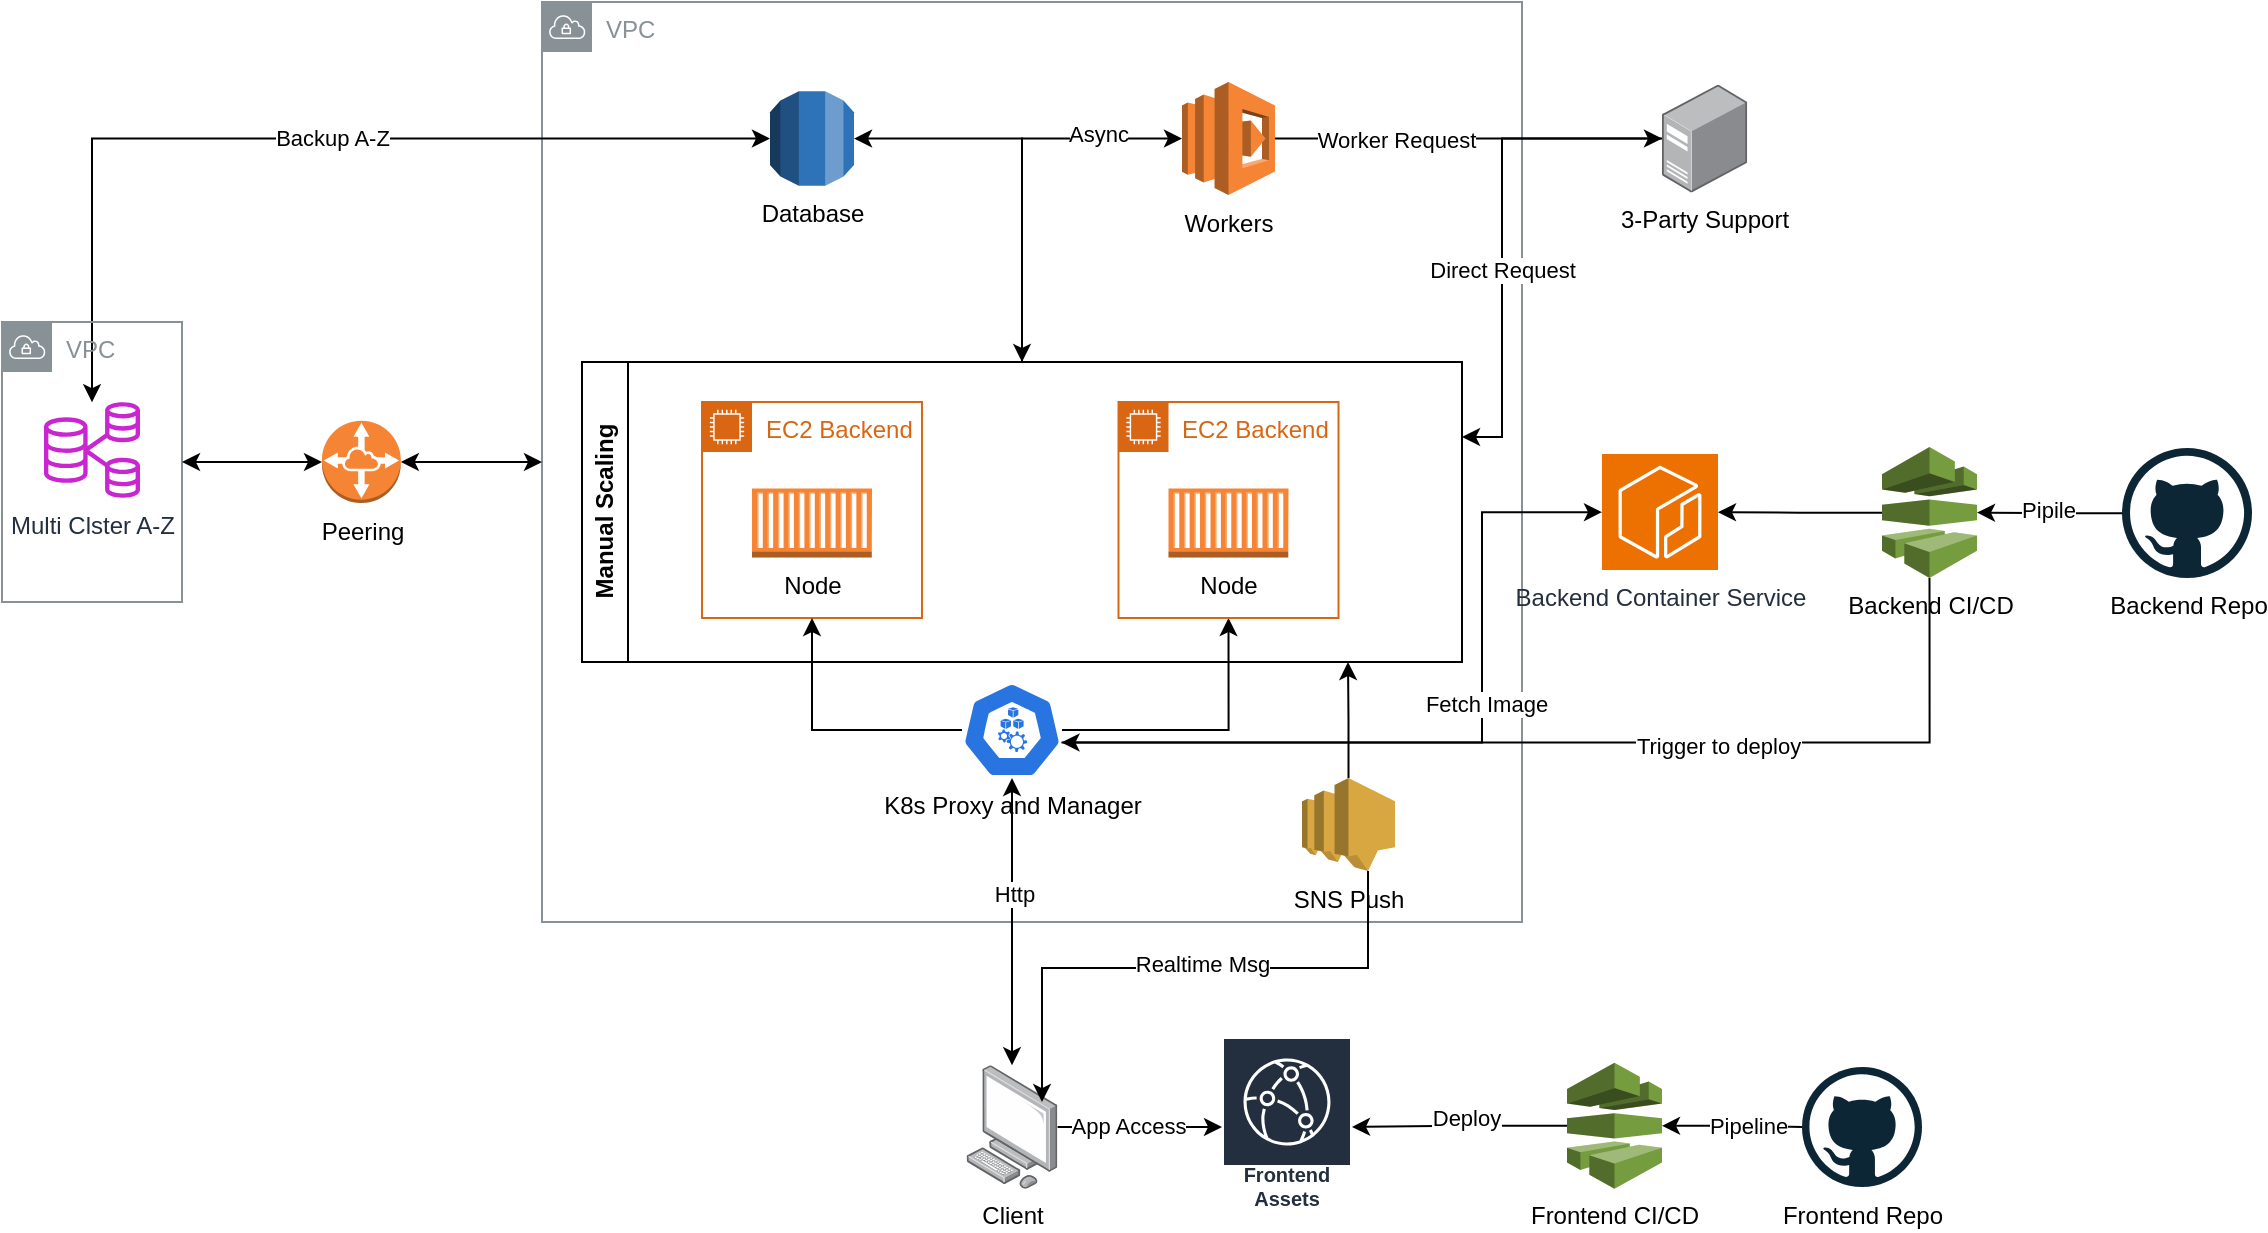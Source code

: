 <mxfile version="24.4.7" type="github">
  <diagram name="Page-1" id="_smpwjfVStMuyLhWGlpT">
    <mxGraphModel dx="2133" dy="754" grid="1" gridSize="10" guides="1" tooltips="1" connect="1" arrows="1" fold="1" page="1" pageScale="1" pageWidth="850" pageHeight="1100" math="0" shadow="0">
      <root>
        <mxCell id="0" />
        <mxCell id="1" parent="0" />
        <mxCell id="ByIBindtyxnftuuOT_Qi-2" value="VPC" style="sketch=0;outlineConnect=0;gradientColor=none;html=1;whiteSpace=wrap;fontSize=12;fontStyle=0;shape=mxgraph.aws4.group;grIcon=mxgraph.aws4.group_vpc;strokeColor=#879196;fillColor=none;verticalAlign=top;align=left;spacingLeft=30;fontColor=#879196;dashed=0;" vertex="1" parent="1">
          <mxGeometry x="-20" y="90" width="490" height="460" as="geometry" />
        </mxCell>
        <mxCell id="ByIBindtyxnftuuOT_Qi-44" style="edgeStyle=orthogonalEdgeStyle;rounded=0;orthogonalLoop=1;jettySize=auto;html=1;" edge="1" parent="1" source="ByIBindtyxnftuuOT_Qi-5" target="ByIBindtyxnftuuOT_Qi-43">
          <mxGeometry relative="1" as="geometry" />
        </mxCell>
        <mxCell id="ByIBindtyxnftuuOT_Qi-85" value="Worker Request" style="edgeLabel;html=1;align=center;verticalAlign=middle;resizable=0;points=[];" vertex="1" connectable="0" parent="ByIBindtyxnftuuOT_Qi-44">
          <mxGeometry x="-0.624" y="2" relative="1" as="geometry">
            <mxPoint x="24" y="2" as="offset" />
          </mxGeometry>
        </mxCell>
        <mxCell id="ByIBindtyxnftuuOT_Qi-5" value="Workers" style="outlineConnect=0;dashed=0;verticalLabelPosition=bottom;verticalAlign=top;align=center;html=1;shape=mxgraph.aws3.lambda;fillColor=#F58534;gradientColor=none;" vertex="1" parent="1">
          <mxGeometry x="300" y="130" width="46.5" height="56.53" as="geometry" />
        </mxCell>
        <mxCell id="ByIBindtyxnftuuOT_Qi-38" style="edgeStyle=orthogonalEdgeStyle;rounded=0;orthogonalLoop=1;jettySize=auto;html=1;exitX=1;exitY=0.5;exitDx=0;exitDy=0;exitPerimeter=0;entryX=0.5;entryY=0;entryDx=0;entryDy=0;startArrow=classic;startFill=1;" edge="1" parent="1" source="ByIBindtyxnftuuOT_Qi-9" target="ByIBindtyxnftuuOT_Qi-23">
          <mxGeometry relative="1" as="geometry" />
        </mxCell>
        <mxCell id="ByIBindtyxnftuuOT_Qi-40" style="edgeStyle=orthogonalEdgeStyle;rounded=0;orthogonalLoop=1;jettySize=auto;html=1;startArrow=classic;startFill=1;" edge="1" parent="1" source="ByIBindtyxnftuuOT_Qi-9" target="ByIBindtyxnftuuOT_Qi-32">
          <mxGeometry relative="1" as="geometry" />
        </mxCell>
        <mxCell id="ByIBindtyxnftuuOT_Qi-83" value="Backup A-Z" style="edgeLabel;html=1;align=center;verticalAlign=middle;resizable=0;points=[];" vertex="1" connectable="0" parent="ByIBindtyxnftuuOT_Qi-40">
          <mxGeometry x="-0.069" y="-1" relative="1" as="geometry">
            <mxPoint as="offset" />
          </mxGeometry>
        </mxCell>
        <mxCell id="ByIBindtyxnftuuOT_Qi-9" value="Database" style="outlineConnect=0;dashed=0;verticalLabelPosition=bottom;verticalAlign=top;align=center;html=1;shape=mxgraph.aws3.rds;fillColor=#2E73B8;gradientColor=none;" vertex="1" parent="1">
          <mxGeometry x="94" y="134.64" width="42" height="47.25" as="geometry" />
        </mxCell>
        <mxCell id="ByIBindtyxnftuuOT_Qi-24" style="edgeStyle=orthogonalEdgeStyle;rounded=0;orthogonalLoop=1;jettySize=auto;html=1;entryX=0.5;entryY=1;entryDx=0;entryDy=0;" edge="1" parent="1" source="ByIBindtyxnftuuOT_Qi-13" target="ByIBindtyxnftuuOT_Qi-21">
          <mxGeometry relative="1" as="geometry" />
        </mxCell>
        <mxCell id="ByIBindtyxnftuuOT_Qi-13" value="K8s Proxy and Manager" style="aspect=fixed;sketch=0;html=1;dashed=0;whitespace=wrap;verticalLabelPosition=bottom;verticalAlign=top;fillColor=#2875E2;strokeColor=#ffffff;points=[[0.005,0.63,0],[0.1,0.2,0],[0.9,0.2,0],[0.5,0,0],[0.995,0.63,0],[0.72,0.99,0],[0.5,1,0],[0.28,0.99,0]];shape=mxgraph.kubernetes.icon2;prIcon=k_proxy" vertex="1" parent="1">
          <mxGeometry x="190" y="430" width="50" height="48" as="geometry" />
        </mxCell>
        <mxCell id="ByIBindtyxnftuuOT_Qi-14" value="EC2 Backend" style="points=[[0,0],[0.25,0],[0.5,0],[0.75,0],[1,0],[1,0.25],[1,0.5],[1,0.75],[1,1],[0.75,1],[0.5,1],[0.25,1],[0,1],[0,0.75],[0,0.5],[0,0.25]];outlineConnect=0;gradientColor=none;html=1;whiteSpace=wrap;fontSize=12;fontStyle=0;container=1;pointerEvents=0;collapsible=0;recursiveResize=0;shape=mxgraph.aws4.group;grIcon=mxgraph.aws4.group_ec2_instance_contents;strokeColor=#D86613;fillColor=none;verticalAlign=top;align=left;spacingLeft=30;fontColor=#D86613;dashed=0;" vertex="1" parent="1">
          <mxGeometry x="60" y="290" width="110" height="108" as="geometry" />
        </mxCell>
        <mxCell id="ByIBindtyxnftuuOT_Qi-15" value="Node" style="outlineConnect=0;dashed=0;verticalLabelPosition=bottom;verticalAlign=top;align=center;html=1;shape=mxgraph.aws3.ec2_compute_container;fillColor=#F58534;gradientColor=none;" vertex="1" parent="ByIBindtyxnftuuOT_Qi-14">
          <mxGeometry x="25" y="43.25" width="60" height="34.5" as="geometry" />
        </mxCell>
        <mxCell id="ByIBindtyxnftuuOT_Qi-20" style="edgeStyle=orthogonalEdgeStyle;rounded=0;orthogonalLoop=1;jettySize=auto;html=1;entryX=0.5;entryY=1;entryDx=0;entryDy=0;" edge="1" parent="1" source="ByIBindtyxnftuuOT_Qi-13" target="ByIBindtyxnftuuOT_Qi-14">
          <mxGeometry relative="1" as="geometry" />
        </mxCell>
        <mxCell id="ByIBindtyxnftuuOT_Qi-21" value="EC2 Backend" style="points=[[0,0],[0.25,0],[0.5,0],[0.75,0],[1,0],[1,0.25],[1,0.5],[1,0.75],[1,1],[0.75,1],[0.5,1],[0.25,1],[0,1],[0,0.75],[0,0.5],[0,0.25]];outlineConnect=0;gradientColor=none;html=1;whiteSpace=wrap;fontSize=12;fontStyle=0;container=1;pointerEvents=0;collapsible=0;recursiveResize=0;shape=mxgraph.aws4.group;grIcon=mxgraph.aws4.group_ec2_instance_contents;strokeColor=#D86613;fillColor=none;verticalAlign=top;align=left;spacingLeft=30;fontColor=#D86613;dashed=0;" vertex="1" parent="1">
          <mxGeometry x="268.25" y="290" width="110" height="108" as="geometry" />
        </mxCell>
        <mxCell id="ByIBindtyxnftuuOT_Qi-22" value="Node" style="outlineConnect=0;dashed=0;verticalLabelPosition=bottom;verticalAlign=top;align=center;html=1;shape=mxgraph.aws3.ec2_compute_container;fillColor=#F58534;gradientColor=none;" vertex="1" parent="ByIBindtyxnftuuOT_Qi-21">
          <mxGeometry x="25" y="43.25" width="60" height="34.5" as="geometry" />
        </mxCell>
        <mxCell id="ByIBindtyxnftuuOT_Qi-23" value="Manual Scaling" style="swimlane;horizontal=0;whiteSpace=wrap;html=1;" vertex="1" parent="1">
          <mxGeometry y="270" width="440" height="150" as="geometry" />
        </mxCell>
        <mxCell id="ByIBindtyxnftuuOT_Qi-30" value="VPC" style="sketch=0;outlineConnect=0;gradientColor=none;html=1;whiteSpace=wrap;fontSize=12;fontStyle=0;shape=mxgraph.aws4.group;grIcon=mxgraph.aws4.group_vpc;strokeColor=#879196;fillColor=none;verticalAlign=top;align=left;spacingLeft=30;fontColor=#879196;dashed=0;" vertex="1" parent="1">
          <mxGeometry x="-290" y="250" width="90" height="140" as="geometry" />
        </mxCell>
        <mxCell id="ByIBindtyxnftuuOT_Qi-35" style="edgeStyle=orthogonalEdgeStyle;rounded=0;orthogonalLoop=1;jettySize=auto;html=1;startArrow=classic;startFill=1;" edge="1" parent="1" source="ByIBindtyxnftuuOT_Qi-31" target="ByIBindtyxnftuuOT_Qi-2">
          <mxGeometry relative="1" as="geometry" />
        </mxCell>
        <mxCell id="ByIBindtyxnftuuOT_Qi-31" value="Peering" style="outlineConnect=0;dashed=0;verticalLabelPosition=bottom;verticalAlign=top;align=center;html=1;shape=mxgraph.aws3.vpc_peering;fillColor=#F58534;gradientColor=none;" vertex="1" parent="1">
          <mxGeometry x="-130" y="299.43" width="39.42" height="41.13" as="geometry" />
        </mxCell>
        <mxCell id="ByIBindtyxnftuuOT_Qi-32" value="Multi Clster A-Z" style="sketch=0;outlineConnect=0;fontColor=#232F3E;gradientColor=none;fillColor=#C925D1;strokeColor=none;dashed=0;verticalLabelPosition=bottom;verticalAlign=top;align=center;html=1;fontSize=12;fontStyle=0;aspect=fixed;pointerEvents=1;shape=mxgraph.aws4.rds_multi_az_db_cluster;" vertex="1" parent="1">
          <mxGeometry x="-269" y="290" width="48" height="48" as="geometry" />
        </mxCell>
        <mxCell id="ByIBindtyxnftuuOT_Qi-36" style="edgeStyle=orthogonalEdgeStyle;rounded=0;orthogonalLoop=1;jettySize=auto;html=1;entryX=0;entryY=0.5;entryDx=0;entryDy=0;entryPerimeter=0;startArrow=classic;startFill=1;" edge="1" parent="1" source="ByIBindtyxnftuuOT_Qi-30" target="ByIBindtyxnftuuOT_Qi-31">
          <mxGeometry relative="1" as="geometry" />
        </mxCell>
        <mxCell id="ByIBindtyxnftuuOT_Qi-39" style="edgeStyle=orthogonalEdgeStyle;rounded=0;orthogonalLoop=1;jettySize=auto;html=1;entryX=0;entryY=0.5;entryDx=0;entryDy=0;entryPerimeter=0;" edge="1" parent="1" source="ByIBindtyxnftuuOT_Qi-23" target="ByIBindtyxnftuuOT_Qi-5">
          <mxGeometry relative="1" as="geometry" />
        </mxCell>
        <mxCell id="ByIBindtyxnftuuOT_Qi-66" value="Async" style="edgeLabel;html=1;align=center;verticalAlign=middle;resizable=0;points=[];" vertex="1" connectable="0" parent="ByIBindtyxnftuuOT_Qi-39">
          <mxGeometry x="0.559" y="3" relative="1" as="geometry">
            <mxPoint as="offset" />
          </mxGeometry>
        </mxCell>
        <mxCell id="ByIBindtyxnftuuOT_Qi-64" style="edgeStyle=orthogonalEdgeStyle;rounded=0;orthogonalLoop=1;jettySize=auto;html=1;entryX=1;entryY=0.25;entryDx=0;entryDy=0;" edge="1" parent="1" source="ByIBindtyxnftuuOT_Qi-43" target="ByIBindtyxnftuuOT_Qi-23">
          <mxGeometry relative="1" as="geometry">
            <Array as="points">
              <mxPoint x="460" y="158" />
              <mxPoint x="460" y="307" />
            </Array>
          </mxGeometry>
        </mxCell>
        <mxCell id="ByIBindtyxnftuuOT_Qi-65" value="Direct Request" style="edgeLabel;html=1;align=center;verticalAlign=middle;resizable=0;points=[];" vertex="1" connectable="0" parent="ByIBindtyxnftuuOT_Qi-64">
          <mxGeometry x="0.169" relative="1" as="geometry">
            <mxPoint as="offset" />
          </mxGeometry>
        </mxCell>
        <mxCell id="ByIBindtyxnftuuOT_Qi-43" value="3-Party Support" style="image;points=[];aspect=fixed;html=1;align=center;shadow=0;dashed=0;image=img/lib/allied_telesis/computer_and_terminals/Server_Desktop.svg;" vertex="1" parent="1">
          <mxGeometry x="540" y="131.27" width="42.6" height="54" as="geometry" />
        </mxCell>
        <mxCell id="ByIBindtyxnftuuOT_Qi-45" value="Frontend Assets" style="sketch=0;outlineConnect=0;fontColor=#232F3E;gradientColor=none;strokeColor=#ffffff;fillColor=#232F3E;dashed=0;verticalLabelPosition=middle;verticalAlign=bottom;align=center;html=1;whiteSpace=wrap;fontSize=10;fontStyle=1;spacing=3;shape=mxgraph.aws4.productIcon;prIcon=mxgraph.aws4.cloudfront;" vertex="1" parent="1">
          <mxGeometry x="320" y="607.5" width="65" height="90" as="geometry" />
        </mxCell>
        <mxCell id="ByIBindtyxnftuuOT_Qi-48" style="edgeStyle=orthogonalEdgeStyle;rounded=0;orthogonalLoop=1;jettySize=auto;html=1;" edge="1" parent="1" source="ByIBindtyxnftuuOT_Qi-46" target="ByIBindtyxnftuuOT_Qi-45">
          <mxGeometry relative="1" as="geometry" />
        </mxCell>
        <mxCell id="ByIBindtyxnftuuOT_Qi-77" value="App Access" style="edgeLabel;html=1;align=center;verticalAlign=middle;resizable=0;points=[];" vertex="1" connectable="0" parent="ByIBindtyxnftuuOT_Qi-48">
          <mxGeometry x="-0.163" y="1" relative="1" as="geometry">
            <mxPoint as="offset" />
          </mxGeometry>
        </mxCell>
        <mxCell id="ByIBindtyxnftuuOT_Qi-46" value="Client" style="image;points=[];aspect=fixed;html=1;align=center;shadow=0;dashed=0;image=img/lib/allied_telesis/computer_and_terminals/Personal_Computer.svg;" vertex="1" parent="1">
          <mxGeometry x="192.2" y="621.6" width="45.6" height="61.8" as="geometry" />
        </mxCell>
        <mxCell id="ByIBindtyxnftuuOT_Qi-49" style="edgeStyle=orthogonalEdgeStyle;rounded=0;orthogonalLoop=1;jettySize=auto;html=1;entryX=0.5;entryY=1;entryDx=0;entryDy=0;entryPerimeter=0;startArrow=classic;startFill=1;" edge="1" parent="1" source="ByIBindtyxnftuuOT_Qi-46" target="ByIBindtyxnftuuOT_Qi-13">
          <mxGeometry relative="1" as="geometry" />
        </mxCell>
        <mxCell id="ByIBindtyxnftuuOT_Qi-73" value="Http" style="edgeLabel;html=1;align=center;verticalAlign=middle;resizable=0;points=[];" vertex="1" connectable="0" parent="ByIBindtyxnftuuOT_Qi-49">
          <mxGeometry x="0.192" y="-1" relative="1" as="geometry">
            <mxPoint as="offset" />
          </mxGeometry>
        </mxCell>
        <mxCell id="ByIBindtyxnftuuOT_Qi-50" value="Backend Repo" style="dashed=0;outlineConnect=0;html=1;align=center;labelPosition=center;verticalLabelPosition=bottom;verticalAlign=top;shape=mxgraph.weblogos.github" vertex="1" parent="1">
          <mxGeometry x="770" y="313.06" width="65" height="65" as="geometry" />
        </mxCell>
        <mxCell id="ByIBindtyxnftuuOT_Qi-51" value="Frontend Repo" style="dashed=0;outlineConnect=0;html=1;align=center;labelPosition=center;verticalLabelPosition=bottom;verticalAlign=top;shape=mxgraph.weblogos.github" vertex="1" parent="1">
          <mxGeometry x="610" y="622.5" width="60" height="60" as="geometry" />
        </mxCell>
        <mxCell id="ByIBindtyxnftuuOT_Qi-54" style="edgeStyle=orthogonalEdgeStyle;rounded=0;orthogonalLoop=1;jettySize=auto;html=1;startArrow=classic;startFill=1;endArrow=none;endFill=0;" edge="1" parent="1" source="ByIBindtyxnftuuOT_Qi-53" target="ByIBindtyxnftuuOT_Qi-51">
          <mxGeometry relative="1" as="geometry" />
        </mxCell>
        <mxCell id="ByIBindtyxnftuuOT_Qi-79" value="Pipeline" style="edgeLabel;html=1;align=center;verticalAlign=middle;resizable=0;points=[];" vertex="1" connectable="0" parent="ByIBindtyxnftuuOT_Qi-54">
          <mxGeometry x="-0.214" relative="1" as="geometry">
            <mxPoint x="15" as="offset" />
          </mxGeometry>
        </mxCell>
        <mxCell id="ByIBindtyxnftuuOT_Qi-55" style="edgeStyle=orthogonalEdgeStyle;rounded=0;orthogonalLoop=1;jettySize=auto;html=1;" edge="1" parent="1" source="ByIBindtyxnftuuOT_Qi-53" target="ByIBindtyxnftuuOT_Qi-45">
          <mxGeometry relative="1" as="geometry" />
        </mxCell>
        <mxCell id="ByIBindtyxnftuuOT_Qi-78" value="Deploy" style="edgeLabel;html=1;align=center;verticalAlign=middle;resizable=0;points=[];" vertex="1" connectable="0" parent="ByIBindtyxnftuuOT_Qi-55">
          <mxGeometry x="-0.07" y="-4" relative="1" as="geometry">
            <mxPoint as="offset" />
          </mxGeometry>
        </mxCell>
        <mxCell id="ByIBindtyxnftuuOT_Qi-53" value="Frontend CI/CD" style="outlineConnect=0;dashed=0;verticalLabelPosition=bottom;verticalAlign=top;align=center;html=1;shape=mxgraph.aws3.codepipeline;fillColor=#759C3E;gradientColor=none;" vertex="1" parent="1">
          <mxGeometry x="492.5" y="620.4" width="47.5" height="63" as="geometry" />
        </mxCell>
        <mxCell id="ByIBindtyxnftuuOT_Qi-56" value="Backend Container Service" style="sketch=0;points=[[0,0,0],[0.25,0,0],[0.5,0,0],[0.75,0,0],[1,0,0],[0,1,0],[0.25,1,0],[0.5,1,0],[0.75,1,0],[1,1,0],[0,0.25,0],[0,0.5,0],[0,0.75,0],[1,0.25,0],[1,0.5,0],[1,0.75,0]];outlineConnect=0;fontColor=#232F3E;fillColor=#ED7100;strokeColor=#ffffff;dashed=0;verticalLabelPosition=bottom;verticalAlign=top;align=center;html=1;fontSize=12;fontStyle=0;aspect=fixed;shape=mxgraph.aws4.resourceIcon;resIcon=mxgraph.aws4.ecr;" vertex="1" parent="1">
          <mxGeometry x="510" y="316.06" width="58" height="58" as="geometry" />
        </mxCell>
        <mxCell id="ByIBindtyxnftuuOT_Qi-59" style="edgeStyle=orthogonalEdgeStyle;rounded=0;orthogonalLoop=1;jettySize=auto;html=1;" edge="1" parent="1" source="ByIBindtyxnftuuOT_Qi-58" target="ByIBindtyxnftuuOT_Qi-56">
          <mxGeometry relative="1" as="geometry" />
        </mxCell>
        <mxCell id="ByIBindtyxnftuuOT_Qi-58" value="Backend CI/CD" style="outlineConnect=0;dashed=0;verticalLabelPosition=bottom;verticalAlign=top;align=center;html=1;shape=mxgraph.aws3.codepipeline;fillColor=#759C3E;gradientColor=none;" vertex="1" parent="1">
          <mxGeometry x="650" y="312.56" width="47.5" height="65.5" as="geometry" />
        </mxCell>
        <mxCell id="ByIBindtyxnftuuOT_Qi-60" style="edgeStyle=orthogonalEdgeStyle;rounded=0;orthogonalLoop=1;jettySize=auto;html=1;entryX=1;entryY=0.5;entryDx=0;entryDy=0;entryPerimeter=0;" edge="1" parent="1" source="ByIBindtyxnftuuOT_Qi-50" target="ByIBindtyxnftuuOT_Qi-58">
          <mxGeometry relative="1" as="geometry" />
        </mxCell>
        <mxCell id="ByIBindtyxnftuuOT_Qi-80" value="Pipile" style="edgeLabel;html=1;align=center;verticalAlign=middle;resizable=0;points=[];" vertex="1" connectable="0" parent="ByIBindtyxnftuuOT_Qi-60">
          <mxGeometry x="0.044" y="-2" relative="1" as="geometry">
            <mxPoint as="offset" />
          </mxGeometry>
        </mxCell>
        <mxCell id="ByIBindtyxnftuuOT_Qi-62" style="edgeStyle=orthogonalEdgeStyle;rounded=0;orthogonalLoop=1;jettySize=auto;html=1;entryX=0.995;entryY=0.63;entryDx=0;entryDy=0;entryPerimeter=0;startArrow=classic;startFill=1;endArrow=none;endFill=0;" edge="1" parent="1" source="ByIBindtyxnftuuOT_Qi-56" target="ByIBindtyxnftuuOT_Qi-13">
          <mxGeometry relative="1" as="geometry">
            <Array as="points">
              <mxPoint x="450" y="345" />
              <mxPoint x="450" y="460" />
            </Array>
          </mxGeometry>
        </mxCell>
        <mxCell id="ByIBindtyxnftuuOT_Qi-82" value="Fetch Image" style="edgeLabel;html=1;align=center;verticalAlign=middle;resizable=0;points=[];" vertex="1" connectable="0" parent="ByIBindtyxnftuuOT_Qi-62">
          <mxGeometry x="-0.323" y="2" relative="1" as="geometry">
            <mxPoint y="25" as="offset" />
          </mxGeometry>
        </mxCell>
        <mxCell id="ByIBindtyxnftuuOT_Qi-63" style="edgeStyle=orthogonalEdgeStyle;rounded=0;orthogonalLoop=1;jettySize=auto;html=1;entryX=0.995;entryY=0.63;entryDx=0;entryDy=0;entryPerimeter=0;exitX=0.5;exitY=1;exitDx=0;exitDy=0;exitPerimeter=0;" edge="1" parent="1" source="ByIBindtyxnftuuOT_Qi-58" target="ByIBindtyxnftuuOT_Qi-13">
          <mxGeometry relative="1" as="geometry" />
        </mxCell>
        <mxCell id="ByIBindtyxnftuuOT_Qi-81" value="Trigger to deploy" style="edgeLabel;html=1;align=center;verticalAlign=middle;resizable=0;points=[];" vertex="1" connectable="0" parent="ByIBindtyxnftuuOT_Qi-63">
          <mxGeometry x="-0.271" y="2" relative="1" as="geometry">
            <mxPoint as="offset" />
          </mxGeometry>
        </mxCell>
        <mxCell id="ByIBindtyxnftuuOT_Qi-70" style="edgeStyle=orthogonalEdgeStyle;rounded=0;orthogonalLoop=1;jettySize=auto;html=1;" edge="1" parent="1" source="ByIBindtyxnftuuOT_Qi-69">
          <mxGeometry relative="1" as="geometry">
            <mxPoint x="383" y="420" as="targetPoint" />
          </mxGeometry>
        </mxCell>
        <mxCell id="ByIBindtyxnftuuOT_Qi-69" value="SNS Push" style="outlineConnect=0;dashed=0;verticalLabelPosition=bottom;verticalAlign=top;align=center;html=1;shape=mxgraph.aws3.sns;fillColor=#D9A741;gradientColor=none;" vertex="1" parent="1">
          <mxGeometry x="360" y="478" width="46.5" height="46.5" as="geometry" />
        </mxCell>
        <mxCell id="ByIBindtyxnftuuOT_Qi-71" style="edgeStyle=orthogonalEdgeStyle;rounded=0;orthogonalLoop=1;jettySize=auto;html=1;entryX=0.829;entryY=0.298;entryDx=0;entryDy=0;entryPerimeter=0;exitX=0.71;exitY=1;exitDx=0;exitDy=0;exitPerimeter=0;" edge="1" parent="1" source="ByIBindtyxnftuuOT_Qi-69" target="ByIBindtyxnftuuOT_Qi-46">
          <mxGeometry relative="1" as="geometry" />
        </mxCell>
        <mxCell id="ByIBindtyxnftuuOT_Qi-72" value="Realtime Msg" style="edgeLabel;html=1;align=center;verticalAlign=middle;resizable=0;points=[];" vertex="1" connectable="0" parent="ByIBindtyxnftuuOT_Qi-71">
          <mxGeometry x="-0.447" y="-2" relative="1" as="geometry">
            <mxPoint x="-55" as="offset" />
          </mxGeometry>
        </mxCell>
      </root>
    </mxGraphModel>
  </diagram>
</mxfile>
